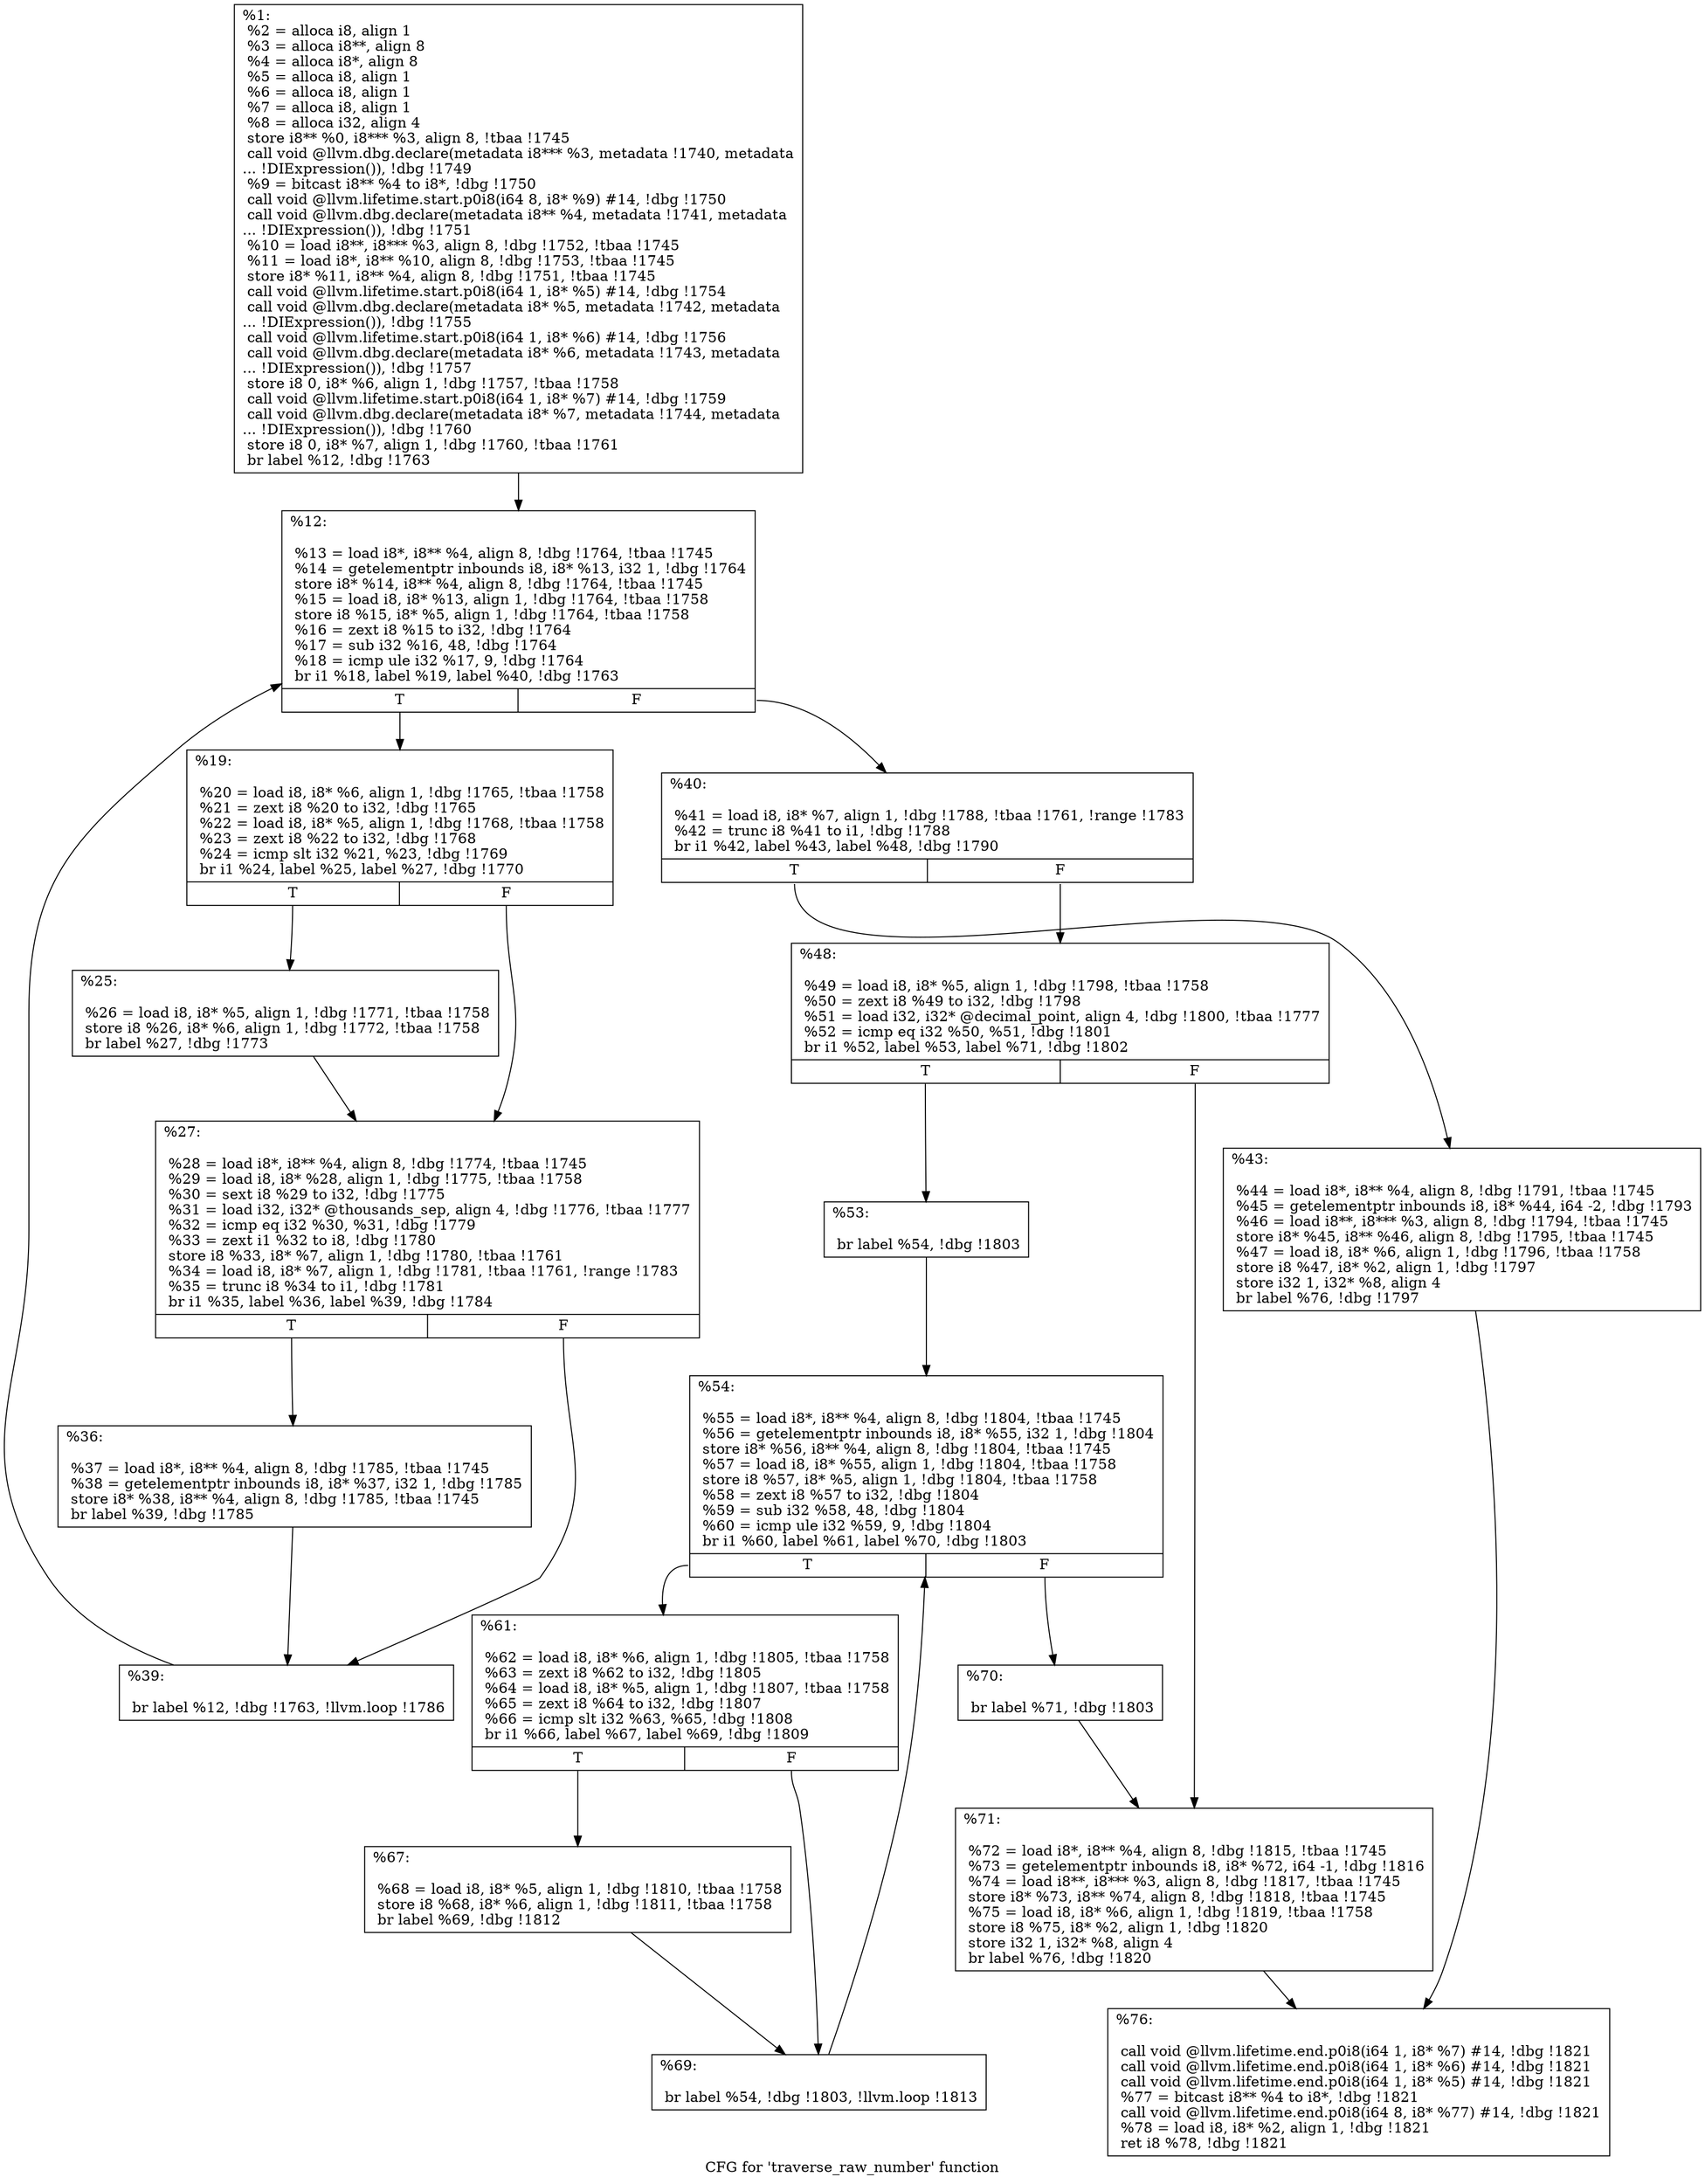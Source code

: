 digraph "CFG for 'traverse_raw_number' function" {
	label="CFG for 'traverse_raw_number' function";

	Node0x1f453d0 [shape=record,label="{%1:\l  %2 = alloca i8, align 1\l  %3 = alloca i8**, align 8\l  %4 = alloca i8*, align 8\l  %5 = alloca i8, align 1\l  %6 = alloca i8, align 1\l  %7 = alloca i8, align 1\l  %8 = alloca i32, align 4\l  store i8** %0, i8*** %3, align 8, !tbaa !1745\l  call void @llvm.dbg.declare(metadata i8*** %3, metadata !1740, metadata\l... !DIExpression()), !dbg !1749\l  %9 = bitcast i8** %4 to i8*, !dbg !1750\l  call void @llvm.lifetime.start.p0i8(i64 8, i8* %9) #14, !dbg !1750\l  call void @llvm.dbg.declare(metadata i8** %4, metadata !1741, metadata\l... !DIExpression()), !dbg !1751\l  %10 = load i8**, i8*** %3, align 8, !dbg !1752, !tbaa !1745\l  %11 = load i8*, i8** %10, align 8, !dbg !1753, !tbaa !1745\l  store i8* %11, i8** %4, align 8, !dbg !1751, !tbaa !1745\l  call void @llvm.lifetime.start.p0i8(i64 1, i8* %5) #14, !dbg !1754\l  call void @llvm.dbg.declare(metadata i8* %5, metadata !1742, metadata\l... !DIExpression()), !dbg !1755\l  call void @llvm.lifetime.start.p0i8(i64 1, i8* %6) #14, !dbg !1756\l  call void @llvm.dbg.declare(metadata i8* %6, metadata !1743, metadata\l... !DIExpression()), !dbg !1757\l  store i8 0, i8* %6, align 1, !dbg !1757, !tbaa !1758\l  call void @llvm.lifetime.start.p0i8(i64 1, i8* %7) #14, !dbg !1759\l  call void @llvm.dbg.declare(metadata i8* %7, metadata !1744, metadata\l... !DIExpression()), !dbg !1760\l  store i8 0, i8* %7, align 1, !dbg !1760, !tbaa !1761\l  br label %12, !dbg !1763\l}"];
	Node0x1f453d0 -> Node0x1f454f0;
	Node0x1f454f0 [shape=record,label="{%12:\l\l  %13 = load i8*, i8** %4, align 8, !dbg !1764, !tbaa !1745\l  %14 = getelementptr inbounds i8, i8* %13, i32 1, !dbg !1764\l  store i8* %14, i8** %4, align 8, !dbg !1764, !tbaa !1745\l  %15 = load i8, i8* %13, align 1, !dbg !1764, !tbaa !1758\l  store i8 %15, i8* %5, align 1, !dbg !1764, !tbaa !1758\l  %16 = zext i8 %15 to i32, !dbg !1764\l  %17 = sub i32 %16, 48, !dbg !1764\l  %18 = icmp ule i32 %17, 9, !dbg !1764\l  br i1 %18, label %19, label %40, !dbg !1763\l|{<s0>T|<s1>F}}"];
	Node0x1f454f0:s0 -> Node0x1f45540;
	Node0x1f454f0:s1 -> Node0x1f456d0;
	Node0x1f45540 [shape=record,label="{%19:\l\l  %20 = load i8, i8* %6, align 1, !dbg !1765, !tbaa !1758\l  %21 = zext i8 %20 to i32, !dbg !1765\l  %22 = load i8, i8* %5, align 1, !dbg !1768, !tbaa !1758\l  %23 = zext i8 %22 to i32, !dbg !1768\l  %24 = icmp slt i32 %21, %23, !dbg !1769\l  br i1 %24, label %25, label %27, !dbg !1770\l|{<s0>T|<s1>F}}"];
	Node0x1f45540:s0 -> Node0x1f45590;
	Node0x1f45540:s1 -> Node0x1f455e0;
	Node0x1f45590 [shape=record,label="{%25:\l\l  %26 = load i8, i8* %5, align 1, !dbg !1771, !tbaa !1758\l  store i8 %26, i8* %6, align 1, !dbg !1772, !tbaa !1758\l  br label %27, !dbg !1773\l}"];
	Node0x1f45590 -> Node0x1f455e0;
	Node0x1f455e0 [shape=record,label="{%27:\l\l  %28 = load i8*, i8** %4, align 8, !dbg !1774, !tbaa !1745\l  %29 = load i8, i8* %28, align 1, !dbg !1775, !tbaa !1758\l  %30 = sext i8 %29 to i32, !dbg !1775\l  %31 = load i32, i32* @thousands_sep, align 4, !dbg !1776, !tbaa !1777\l  %32 = icmp eq i32 %30, %31, !dbg !1779\l  %33 = zext i1 %32 to i8, !dbg !1780\l  store i8 %33, i8* %7, align 1, !dbg !1780, !tbaa !1761\l  %34 = load i8, i8* %7, align 1, !dbg !1781, !tbaa !1761, !range !1783\l  %35 = trunc i8 %34 to i1, !dbg !1781\l  br i1 %35, label %36, label %39, !dbg !1784\l|{<s0>T|<s1>F}}"];
	Node0x1f455e0:s0 -> Node0x1f45630;
	Node0x1f455e0:s1 -> Node0x1f45680;
	Node0x1f45630 [shape=record,label="{%36:\l\l  %37 = load i8*, i8** %4, align 8, !dbg !1785, !tbaa !1745\l  %38 = getelementptr inbounds i8, i8* %37, i32 1, !dbg !1785\l  store i8* %38, i8** %4, align 8, !dbg !1785, !tbaa !1745\l  br label %39, !dbg !1785\l}"];
	Node0x1f45630 -> Node0x1f45680;
	Node0x1f45680 [shape=record,label="{%39:\l\l  br label %12, !dbg !1763, !llvm.loop !1786\l}"];
	Node0x1f45680 -> Node0x1f454f0;
	Node0x1f456d0 [shape=record,label="{%40:\l\l  %41 = load i8, i8* %7, align 1, !dbg !1788, !tbaa !1761, !range !1783\l  %42 = trunc i8 %41 to i1, !dbg !1788\l  br i1 %42, label %43, label %48, !dbg !1790\l|{<s0>T|<s1>F}}"];
	Node0x1f456d0:s0 -> Node0x1f45720;
	Node0x1f456d0:s1 -> Node0x1f45770;
	Node0x1f45720 [shape=record,label="{%43:\l\l  %44 = load i8*, i8** %4, align 8, !dbg !1791, !tbaa !1745\l  %45 = getelementptr inbounds i8, i8* %44, i64 -2, !dbg !1793\l  %46 = load i8**, i8*** %3, align 8, !dbg !1794, !tbaa !1745\l  store i8* %45, i8** %46, align 8, !dbg !1795, !tbaa !1745\l  %47 = load i8, i8* %6, align 1, !dbg !1796, !tbaa !1758\l  store i8 %47, i8* %2, align 1, !dbg !1797\l  store i32 1, i32* %8, align 4\l  br label %76, !dbg !1797\l}"];
	Node0x1f45720 -> Node0x1f459f0;
	Node0x1f45770 [shape=record,label="{%48:\l\l  %49 = load i8, i8* %5, align 1, !dbg !1798, !tbaa !1758\l  %50 = zext i8 %49 to i32, !dbg !1798\l  %51 = load i32, i32* @decimal_point, align 4, !dbg !1800, !tbaa !1777\l  %52 = icmp eq i32 %50, %51, !dbg !1801\l  br i1 %52, label %53, label %71, !dbg !1802\l|{<s0>T|<s1>F}}"];
	Node0x1f45770:s0 -> Node0x1f457c0;
	Node0x1f45770:s1 -> Node0x1f459a0;
	Node0x1f457c0 [shape=record,label="{%53:\l\l  br label %54, !dbg !1803\l}"];
	Node0x1f457c0 -> Node0x1f45810;
	Node0x1f45810 [shape=record,label="{%54:\l\l  %55 = load i8*, i8** %4, align 8, !dbg !1804, !tbaa !1745\l  %56 = getelementptr inbounds i8, i8* %55, i32 1, !dbg !1804\l  store i8* %56, i8** %4, align 8, !dbg !1804, !tbaa !1745\l  %57 = load i8, i8* %55, align 1, !dbg !1804, !tbaa !1758\l  store i8 %57, i8* %5, align 1, !dbg !1804, !tbaa !1758\l  %58 = zext i8 %57 to i32, !dbg !1804\l  %59 = sub i32 %58, 48, !dbg !1804\l  %60 = icmp ule i32 %59, 9, !dbg !1804\l  br i1 %60, label %61, label %70, !dbg !1803\l|{<s0>T|<s1>F}}"];
	Node0x1f45810:s0 -> Node0x1f45860;
	Node0x1f45810:s1 -> Node0x1f45950;
	Node0x1f45860 [shape=record,label="{%61:\l\l  %62 = load i8, i8* %6, align 1, !dbg !1805, !tbaa !1758\l  %63 = zext i8 %62 to i32, !dbg !1805\l  %64 = load i8, i8* %5, align 1, !dbg !1807, !tbaa !1758\l  %65 = zext i8 %64 to i32, !dbg !1807\l  %66 = icmp slt i32 %63, %65, !dbg !1808\l  br i1 %66, label %67, label %69, !dbg !1809\l|{<s0>T|<s1>F}}"];
	Node0x1f45860:s0 -> Node0x1f458b0;
	Node0x1f45860:s1 -> Node0x1f45900;
	Node0x1f458b0 [shape=record,label="{%67:\l\l  %68 = load i8, i8* %5, align 1, !dbg !1810, !tbaa !1758\l  store i8 %68, i8* %6, align 1, !dbg !1811, !tbaa !1758\l  br label %69, !dbg !1812\l}"];
	Node0x1f458b0 -> Node0x1f45900;
	Node0x1f45900 [shape=record,label="{%69:\l\l  br label %54, !dbg !1803, !llvm.loop !1813\l}"];
	Node0x1f45900 -> Node0x1f45810;
	Node0x1f45950 [shape=record,label="{%70:\l\l  br label %71, !dbg !1803\l}"];
	Node0x1f45950 -> Node0x1f459a0;
	Node0x1f459a0 [shape=record,label="{%71:\l\l  %72 = load i8*, i8** %4, align 8, !dbg !1815, !tbaa !1745\l  %73 = getelementptr inbounds i8, i8* %72, i64 -1, !dbg !1816\l  %74 = load i8**, i8*** %3, align 8, !dbg !1817, !tbaa !1745\l  store i8* %73, i8** %74, align 8, !dbg !1818, !tbaa !1745\l  %75 = load i8, i8* %6, align 1, !dbg !1819, !tbaa !1758\l  store i8 %75, i8* %2, align 1, !dbg !1820\l  store i32 1, i32* %8, align 4\l  br label %76, !dbg !1820\l}"];
	Node0x1f459a0 -> Node0x1f459f0;
	Node0x1f459f0 [shape=record,label="{%76:\l\l  call void @llvm.lifetime.end.p0i8(i64 1, i8* %7) #14, !dbg !1821\l  call void @llvm.lifetime.end.p0i8(i64 1, i8* %6) #14, !dbg !1821\l  call void @llvm.lifetime.end.p0i8(i64 1, i8* %5) #14, !dbg !1821\l  %77 = bitcast i8** %4 to i8*, !dbg !1821\l  call void @llvm.lifetime.end.p0i8(i64 8, i8* %77) #14, !dbg !1821\l  %78 = load i8, i8* %2, align 1, !dbg !1821\l  ret i8 %78, !dbg !1821\l}"];
}
